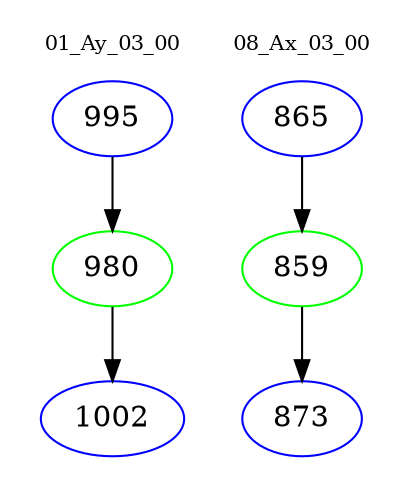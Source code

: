 digraph{
subgraph cluster_0 {
color = white
label = "01_Ay_03_00";
fontsize=10;
T0_995 [label="995", color="blue"]
T0_995 -> T0_980 [color="black"]
T0_980 [label="980", color="green"]
T0_980 -> T0_1002 [color="black"]
T0_1002 [label="1002", color="blue"]
}
subgraph cluster_1 {
color = white
label = "08_Ax_03_00";
fontsize=10;
T1_865 [label="865", color="blue"]
T1_865 -> T1_859 [color="black"]
T1_859 [label="859", color="green"]
T1_859 -> T1_873 [color="black"]
T1_873 [label="873", color="blue"]
}
}
